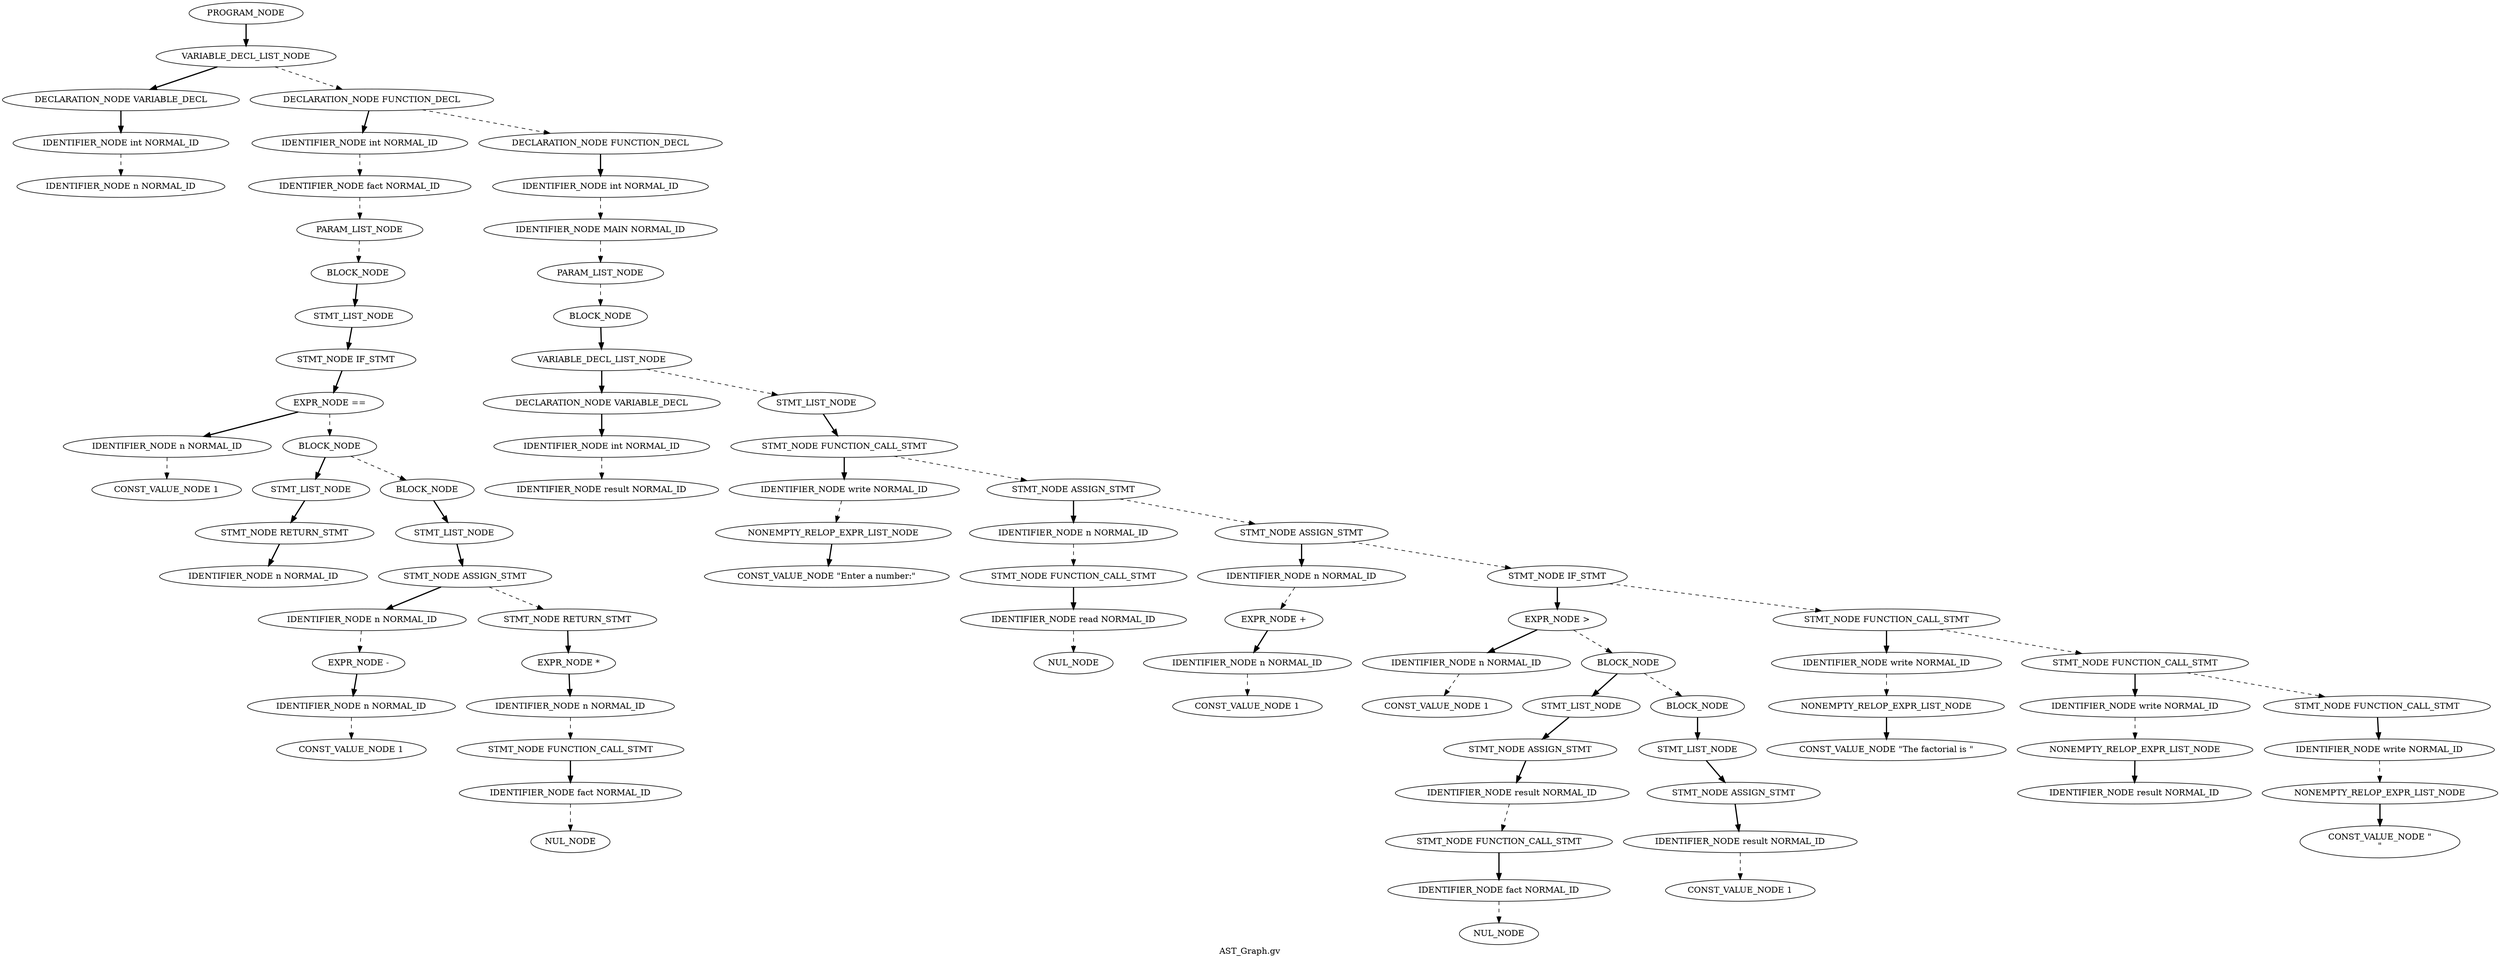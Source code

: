 Digraph AST
{
label = "AST_Graph.gv"
node0 [label ="PROGRAM_NODE"]
node1 [label ="VARIABLE_DECL_LIST_NODE"]
node2 [label ="DECLARATION_NODE VARIABLE_DECL"]
node3 [label ="IDENTIFIER_NODE int NORMAL_ID"]
node4 [label ="IDENTIFIER_NODE n NORMAL_ID"]
node3 -> node4 [style = dashed]
node2 -> node3 [style = bold]
node1 -> node2 [style = bold]
node5 [label ="DECLARATION_NODE FUNCTION_DECL"]
node6 [label ="IDENTIFIER_NODE int NORMAL_ID"]
node7 [label ="IDENTIFIER_NODE fact NORMAL_ID"]
node8 [label ="PARAM_LIST_NODE"]
node9 [label ="BLOCK_NODE"]
node10 [label ="STMT_LIST_NODE"]
node11 [label ="STMT_NODE IF_STMT"]
node12 [label ="EXPR_NODE =="]
node13 [label ="IDENTIFIER_NODE n NORMAL_ID"]
node14 [label ="CONST_VALUE_NODE 1"]
node13 -> node14 [style = dashed]
node12 -> node13 [style = bold]
node15 [label ="BLOCK_NODE"]
node16 [label ="STMT_LIST_NODE"]
node17 [label ="STMT_NODE RETURN_STMT"]
node18 [label ="IDENTIFIER_NODE n NORMAL_ID"]
node17 -> node18 [style = bold]
node16 -> node17 [style = bold]
node15 -> node16 [style = bold]
node19 [label ="BLOCK_NODE"]
node20 [label ="STMT_LIST_NODE"]
node21 [label ="STMT_NODE ASSIGN_STMT"]
node22 [label ="IDENTIFIER_NODE n NORMAL_ID"]
node23 [label ="EXPR_NODE -"]
node24 [label ="IDENTIFIER_NODE n NORMAL_ID"]
node25 [label ="CONST_VALUE_NODE 1"]
node24 -> node25 [style = dashed]
node23 -> node24 [style = bold]
node22 -> node23 [style = dashed]
node21 -> node22 [style = bold]
node26 [label ="STMT_NODE RETURN_STMT"]
node27 [label ="EXPR_NODE *"]
node28 [label ="IDENTIFIER_NODE n NORMAL_ID"]
node29 [label ="STMT_NODE FUNCTION_CALL_STMT"]
node30 [label ="IDENTIFIER_NODE fact NORMAL_ID"]
node31 [label ="NUL_NODE"]
node30 -> node31 [style = dashed]
node29 -> node30 [style = bold]
node28 -> node29 [style = dashed]
node27 -> node28 [style = bold]
node26 -> node27 [style = bold]
node21 -> node26 [style = dashed]
node20 -> node21 [style = bold]
node19 -> node20 [style = bold]
node15 -> node19 [style = dashed]
node12 -> node15 [style = dashed]
node11 -> node12 [style = bold]
node10 -> node11 [style = bold]
node9 -> node10 [style = bold]
node8 -> node9 [style = dashed]
node7 -> node8 [style = dashed]
node6 -> node7 [style = dashed]
node5 -> node6 [style = bold]
node32 [label ="DECLARATION_NODE FUNCTION_DECL"]
node33 [label ="IDENTIFIER_NODE int NORMAL_ID"]
node34 [label ="IDENTIFIER_NODE MAIN NORMAL_ID"]
node35 [label ="PARAM_LIST_NODE"]
node36 [label ="BLOCK_NODE"]
node37 [label ="VARIABLE_DECL_LIST_NODE"]
node38 [label ="DECLARATION_NODE VARIABLE_DECL"]
node39 [label ="IDENTIFIER_NODE int NORMAL_ID"]
node40 [label ="IDENTIFIER_NODE result NORMAL_ID"]
node39 -> node40 [style = dashed]
node38 -> node39 [style = bold]
node37 -> node38 [style = bold]
node41 [label ="STMT_LIST_NODE"]
node42 [label ="STMT_NODE FUNCTION_CALL_STMT"]
node43 [label ="IDENTIFIER_NODE write NORMAL_ID"]
node44 [label ="NONEMPTY_RELOP_EXPR_LIST_NODE"]
node45 [label ="CONST_VALUE_NODE \"Enter a number:\""]
node44 -> node45 [style = bold]
node43 -> node44 [style = dashed]
node42 -> node43 [style = bold]
node46 [label ="STMT_NODE ASSIGN_STMT"]
node47 [label ="IDENTIFIER_NODE n NORMAL_ID"]
node48 [label ="STMT_NODE FUNCTION_CALL_STMT"]
node49 [label ="IDENTIFIER_NODE read NORMAL_ID"]
node50 [label ="NUL_NODE"]
node49 -> node50 [style = dashed]
node48 -> node49 [style = bold]
node47 -> node48 [style = dashed]
node46 -> node47 [style = bold]
node51 [label ="STMT_NODE ASSIGN_STMT"]
node52 [label ="IDENTIFIER_NODE n NORMAL_ID"]
node53 [label ="EXPR_NODE +"]
node54 [label ="IDENTIFIER_NODE n NORMAL_ID"]
node55 [label ="CONST_VALUE_NODE 1"]
node54 -> node55 [style = dashed]
node53 -> node54 [style = bold]
node52 -> node53 [style = dashed]
node51 -> node52 [style = bold]
node56 [label ="STMT_NODE IF_STMT"]
node57 [label ="EXPR_NODE >"]
node58 [label ="IDENTIFIER_NODE n NORMAL_ID"]
node59 [label ="CONST_VALUE_NODE 1"]
node58 -> node59 [style = dashed]
node57 -> node58 [style = bold]
node60 [label ="BLOCK_NODE"]
node61 [label ="STMT_LIST_NODE"]
node62 [label ="STMT_NODE ASSIGN_STMT"]
node63 [label ="IDENTIFIER_NODE result NORMAL_ID"]
node64 [label ="STMT_NODE FUNCTION_CALL_STMT"]
node65 [label ="IDENTIFIER_NODE fact NORMAL_ID"]
node66 [label ="NUL_NODE"]
node65 -> node66 [style = dashed]
node64 -> node65 [style = bold]
node63 -> node64 [style = dashed]
node62 -> node63 [style = bold]
node61 -> node62 [style = bold]
node60 -> node61 [style = bold]
node67 [label ="BLOCK_NODE"]
node68 [label ="STMT_LIST_NODE"]
node69 [label ="STMT_NODE ASSIGN_STMT"]
node70 [label ="IDENTIFIER_NODE result NORMAL_ID"]
node71 [label ="CONST_VALUE_NODE 1"]
node70 -> node71 [style = dashed]
node69 -> node70 [style = bold]
node68 -> node69 [style = bold]
node67 -> node68 [style = bold]
node60 -> node67 [style = dashed]
node57 -> node60 [style = dashed]
node56 -> node57 [style = bold]
node72 [label ="STMT_NODE FUNCTION_CALL_STMT"]
node73 [label ="IDENTIFIER_NODE write NORMAL_ID"]
node74 [label ="NONEMPTY_RELOP_EXPR_LIST_NODE"]
node75 [label ="CONST_VALUE_NODE \"The factorial is \""]
node74 -> node75 [style = bold]
node73 -> node74 [style = dashed]
node72 -> node73 [style = bold]
node76 [label ="STMT_NODE FUNCTION_CALL_STMT"]
node77 [label ="IDENTIFIER_NODE write NORMAL_ID"]
node78 [label ="NONEMPTY_RELOP_EXPR_LIST_NODE"]
node79 [label ="IDENTIFIER_NODE result NORMAL_ID"]
node78 -> node79 [style = bold]
node77 -> node78 [style = dashed]
node76 -> node77 [style = bold]
node80 [label ="STMT_NODE FUNCTION_CALL_STMT"]
node81 [label ="IDENTIFIER_NODE write NORMAL_ID"]
node82 [label ="NONEMPTY_RELOP_EXPR_LIST_NODE"]
node83 [label ="CONST_VALUE_NODE \"\n\""]
node82 -> node83 [style = bold]
node81 -> node82 [style = dashed]
node80 -> node81 [style = bold]
node76 -> node80 [style = dashed]
node72 -> node76 [style = dashed]
node56 -> node72 [style = dashed]
node51 -> node56 [style = dashed]
node46 -> node51 [style = dashed]
node42 -> node46 [style = dashed]
node41 -> node42 [style = bold]
node37 -> node41 [style = dashed]
node36 -> node37 [style = bold]
node35 -> node36 [style = dashed]
node34 -> node35 [style = dashed]
node33 -> node34 [style = dashed]
node32 -> node33 [style = bold]
node5 -> node32 [style = dashed]
node1 -> node5 [style = dashed]
node0 -> node1 [style = bold]
}
